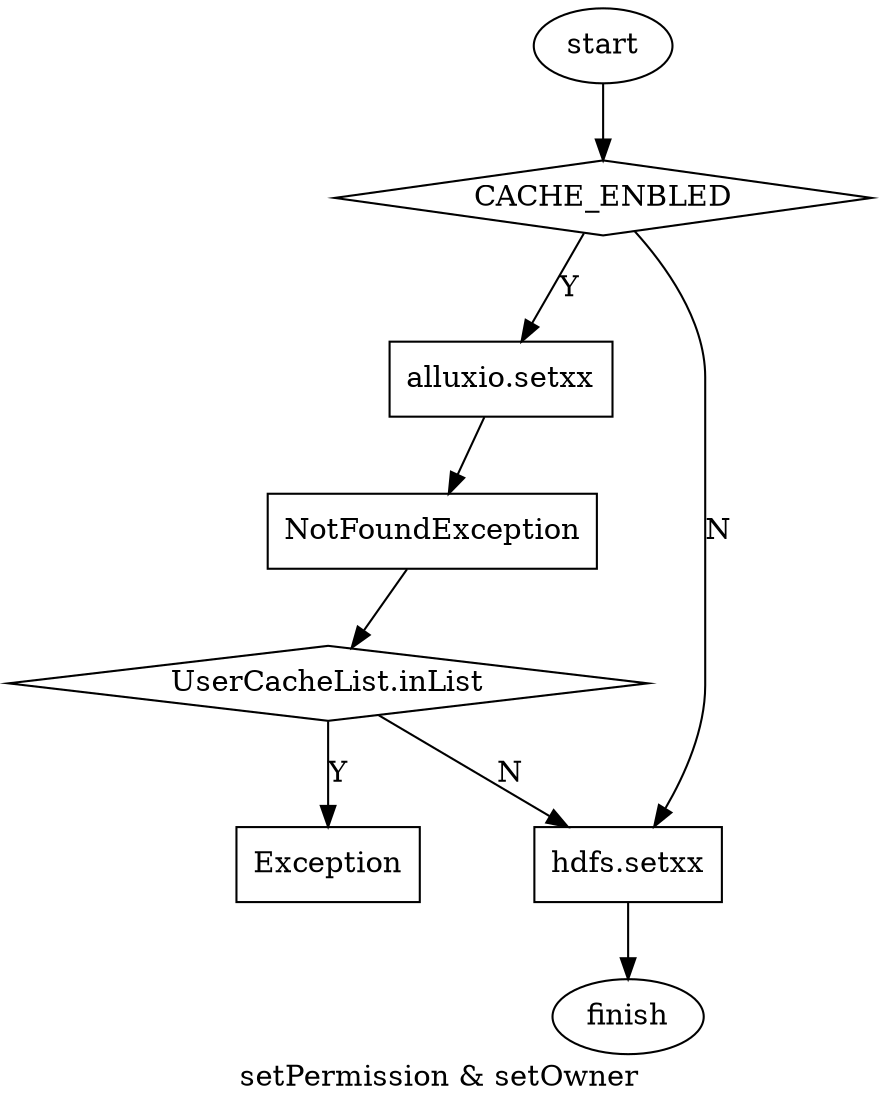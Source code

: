 digraph set{
	label = "setPermission & setOwner";
	CACHE_ENBLED[shape=diamond];
	start[shape=ellipse];
	inList[shape = diamond, label = "UserCacheList.inList"];
	finish[shape=ellipse];
	aSet[shape = box, label = "alluxio.setxx"];
	hSet[shape = box, label = "hdfs.setxx"];
	NotFoundException[shape = box, label = "NotFoundException"];
	Exception[shape = box, label = "Exception"];
	start -> CACHE_ENBLED;
	CACHE_ENBLED -> hSet[label = "N"];
	CACHE_ENBLED -> aSet[label = "Y"];
	aSet -> NotFoundException;
	NotFoundException -> inList;
	inList -> Exception[label = "Y"];
	inList -> hSet[label = "N"];
	hSet -> finish;
}